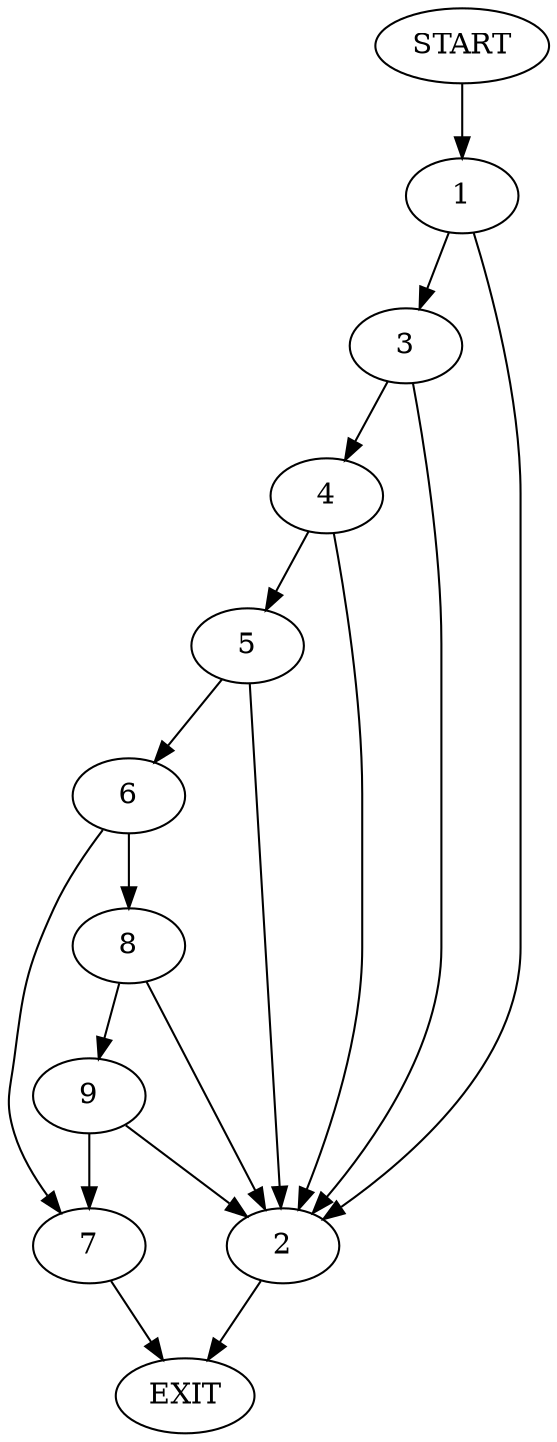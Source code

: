 digraph {
0 [label="START"]
10 [label="EXIT"]
0 -> 1
1 -> 2
1 -> 3
2 -> 10
3 -> 4
3 -> 2
4 -> 2
4 -> 5
5 -> 6
5 -> 2
6 -> 7
6 -> 8
7 -> 10
8 -> 2
8 -> 9
9 -> 2
9 -> 7
}
